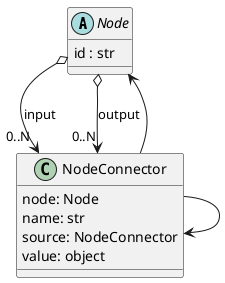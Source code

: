 @startuml


abstract class Node {
    id : str
}

class NodeConnector {
    node: Node
    name: str
    source: NodeConnector
    value: object
}

Node o--> "0..N" NodeConnector : input
Node o--> "0..N" NodeConnector : output

NodeConnector --> NodeConnector
NodeConnector --> Node

@enduml
